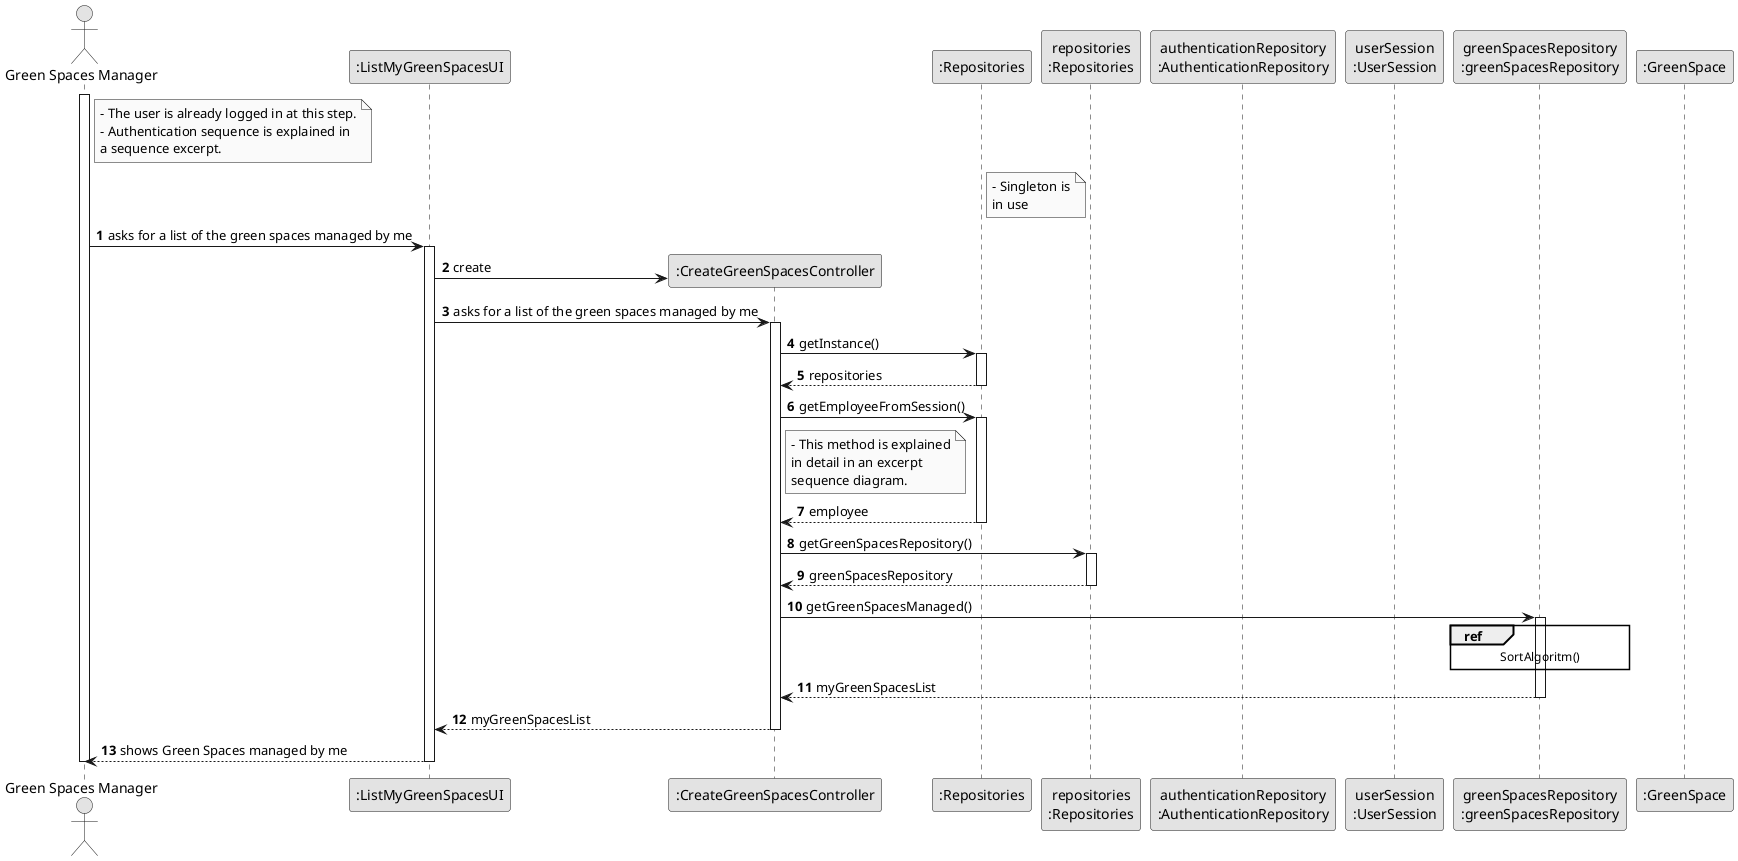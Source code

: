 @startuml
skinparam monochrome true
skinparam packageStyle rectangle
skinparam shadowing false

autonumber

'hide footbox
actor "Green Spaces Manager" as GSM
participant ":ListMyGreenSpacesUI" as UI
participant ":CreateGreenSpacesController" as controller
participant ":Repositories" as singleton
participant "repositories\n:Repositories" as rep
participant "authenticationRepository\n:AuthenticationRepository" as AUTH_REPO
participant "userSession\n:UserSession" as USR_SESSION
participant "greenSpacesRepository\n:greenSpacesRepository" as greenSpacesRepository
participant ":GreenSpace" as greenSpace

note right of GSM
    - The user is already logged in at this step.
    - Authentication sequence is explained in
    a sequence excerpt.
end note

note right of singleton
    - Singleton is
    in use
end note

activate GSM

        GSM -> UI : asks for a list of the green spaces managed by me

        activate UI

            UI -> controller** : create

            UI -> controller : asks for a list of the green spaces managed by me
            activate controller

                controller -> singleton : getInstance()
                activate singleton

                    singleton --> controller: repositories
                deactivate singleton

                controller -> singleton : getEmployeeFromSession()

                note right of controller
                    - This method is explained
                    in detail in an excerpt
                    sequence diagram.
                end note

                activate singleton

                singleton --> controller : employee

                deactivate singleton

                controller -> rep : getGreenSpacesRepository()
                activate rep

                    rep --> controller: greenSpacesRepository
                deactivate rep

                controller -> greenSpacesRepository : getGreenSpacesManaged()
                activate greenSpacesRepository

                ref over greenSpacesRepository : SortAlgoritm()

                    greenSpacesRepository --> controller : myGreenSpacesList
                deactivate greenSpacesRepository



                controller --> UI : myGreenSpacesList
            deactivate controller

            UI --> GSM : shows Green Spaces managed by me
        deactivate UI

deactivate GSM

@enduml

